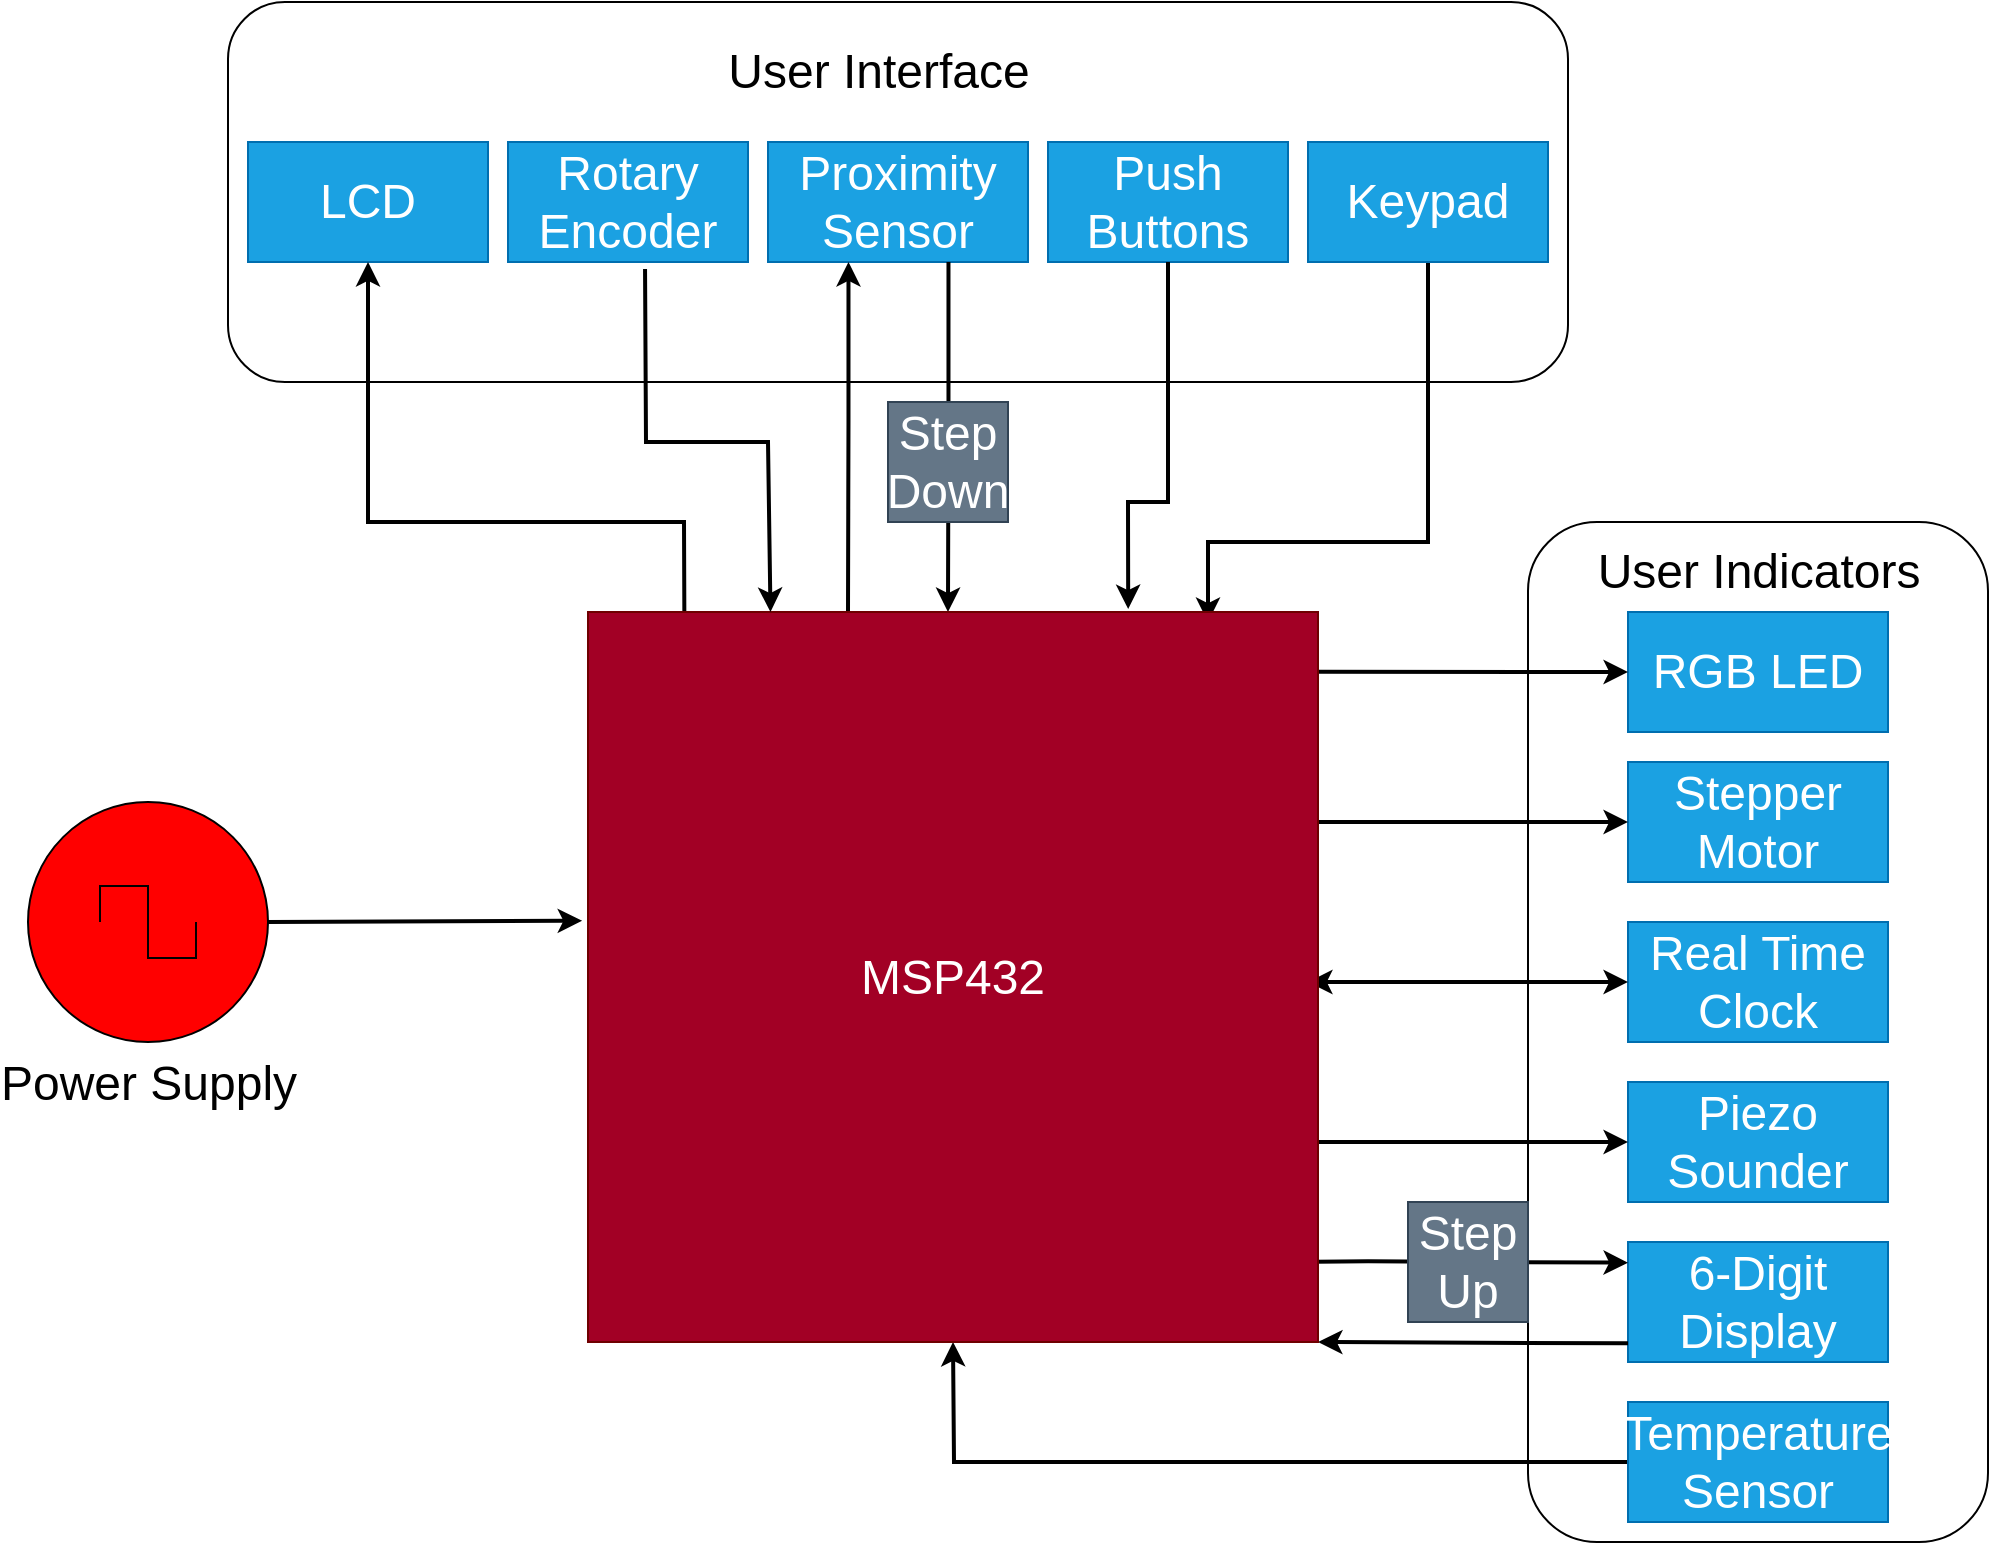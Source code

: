 <mxfile>
    <diagram id="COYzjHv4j4ajLcSenhO3" name="Page-1">
        <mxGraphModel dx="1086" dy="1156" grid="0" gridSize="10" guides="1" tooltips="1" connect="1" arrows="1" fold="1" page="1" pageScale="1" pageWidth="1100" pageHeight="850" background="#ffffff" math="0" shadow="0">
            <root>
                <mxCell id="0"/>
                <mxCell id="1" parent="0"/>
                <mxCell id="2" value="&lt;br&gt;&lt;font color=&quot;#000000&quot;&gt;&lt;br&gt;&lt;/font&gt;" style="rounded=1;whiteSpace=wrap;html=1;fillColor=none;strokeColor=#000000;" parent="1" vertex="1">
                    <mxGeometry x="200" y="20" width="670" height="190" as="geometry"/>
                </mxCell>
                <mxCell id="3" value="&lt;font style=&quot;font-size: 24px&quot;&gt;LCD&lt;/font&gt;" style="rounded=0;whiteSpace=wrap;html=1;strokeColor=#006EAF;fillColor=#1ba1e2;fontColor=#ffffff;" parent="1" vertex="1">
                    <mxGeometry x="210" y="90" width="120" height="60" as="geometry"/>
                </mxCell>
                <mxCell id="4" value="&lt;font style=&quot;font-size: 24px&quot;&gt;Rotary Encoder&lt;/font&gt;" style="rounded=0;whiteSpace=wrap;html=1;strokeColor=#006EAF;fillColor=#1ba1e2;fontColor=#ffffff;" parent="1" vertex="1">
                    <mxGeometry x="340" y="90" width="120" height="60" as="geometry"/>
                </mxCell>
                <mxCell id="5" value="&lt;font style=&quot;font-size: 24px&quot;&gt;Proximity Sensor&lt;/font&gt;" style="rounded=0;whiteSpace=wrap;html=1;strokeColor=#006EAF;fillColor=#1ba1e2;fontColor=#ffffff;" parent="1" vertex="1">
                    <mxGeometry x="470" y="90" width="130" height="60" as="geometry"/>
                </mxCell>
                <mxCell id="11" value="" style="endArrow=classic;html=1;fontSize=24;strokeColor=#000000;rounded=0;strokeWidth=2;exitX=0.132;exitY=0.004;exitDx=0;exitDy=0;exitPerimeter=0;" parent="1" source="13" target="3" edge="1">
                    <mxGeometry width="50" height="50" relative="1" as="geometry">
                        <mxPoint x="430" y="300" as="sourcePoint"/>
                        <mxPoint x="690" y="290" as="targetPoint"/>
                        <Array as="points">
                            <mxPoint x="428" y="280"/>
                            <mxPoint x="270" y="280"/>
                        </Array>
                    </mxGeometry>
                </mxCell>
                <mxCell id="18" value="User Interface" style="text;html=1;align=center;verticalAlign=middle;resizable=0;points=[];autosize=1;strokeColor=none;fillColor=none;fontSize=24;fontColor=#000000;" parent="1" vertex="1">
                    <mxGeometry x="440" y="40" width="170" height="30" as="geometry"/>
                </mxCell>
                <mxCell id="19" value="" style="rounded=1;whiteSpace=wrap;html=1;fontSize=24;fontColor=#000000;strokeColor=#000000;fillColor=none;" parent="1" vertex="1">
                    <mxGeometry x="850" y="280" width="230" height="510" as="geometry"/>
                </mxCell>
                <mxCell id="20" value="RGB LED" style="rounded=0;whiteSpace=wrap;html=1;fontSize=24;fontColor=#ffffff;strokeColor=#006EAF;fillColor=#1ba1e2;" parent="1" vertex="1">
                    <mxGeometry x="900" y="325" width="130" height="60" as="geometry"/>
                </mxCell>
                <mxCell id="21" value="Stepper Motor" style="rounded=0;whiteSpace=wrap;html=1;fontSize=24;fontColor=#ffffff;strokeColor=#006EAF;fillColor=#1ba1e2;" parent="1" vertex="1">
                    <mxGeometry x="900" y="400" width="130" height="60" as="geometry"/>
                </mxCell>
                <mxCell id="36" value="&lt;font style=&quot;font-size: 24px&quot;&gt;Real Time Clock&lt;/font&gt;" style="rounded=0;whiteSpace=wrap;html=1;strokeColor=#006EAF;fillColor=#1ba1e2;fontColor=#ffffff;" parent="1" vertex="1">
                    <mxGeometry x="900" y="480" width="130" height="60" as="geometry"/>
                </mxCell>
                <mxCell id="62" style="edgeStyle=none;rounded=0;html=1;exitX=1;exitY=0.5;exitDx=0;exitDy=0;exitPerimeter=0;entryX=-0.008;entryY=0.423;entryDx=0;entryDy=0;entryPerimeter=0;fontSize=15;fontColor=#000000;startArrow=none;startFill=0;strokeColor=#000000;strokeWidth=2;" parent="1" source="38" target="13" edge="1">
                    <mxGeometry relative="1" as="geometry"/>
                </mxCell>
                <mxCell id="38" value="&lt;font style=&quot;font-size: 24px&quot; color=&quot;#000000&quot;&gt;Power Supply&lt;/font&gt;" style="pointerEvents=1;verticalLabelPosition=bottom;shadow=0;dashed=0;align=center;html=1;verticalAlign=top;shape=mxgraph.electrical.signal_sources.source;aspect=fixed;points=[[0.5,0,0],[1,0.5,0],[0.5,1,0],[0,0.5,0]];elSignalType=square;fillColor=#FF0000;fontColor=#ffffff;strokeColor=#000000;" parent="1" vertex="1">
                    <mxGeometry x="100" y="420" width="120" height="120" as="geometry"/>
                </mxCell>
                <mxCell id="49" value="&lt;font style=&quot;font-size: 24px&quot;&gt;Piezo Sounder&lt;/font&gt;" style="rounded=0;whiteSpace=wrap;html=1;strokeColor=#006EAF;fillColor=#1ba1e2;fontColor=#ffffff;" parent="1" vertex="1">
                    <mxGeometry x="900" y="560" width="130" height="60" as="geometry"/>
                </mxCell>
                <mxCell id="50" style="edgeStyle=none;rounded=0;html=1;fontSize=15;fontColor=#000000;startArrow=none;startFill=0;strokeColor=#000000;strokeWidth=2;exitX=0.997;exitY=0.082;exitDx=0;exitDy=0;exitPerimeter=0;" parent="1" source="13" target="20" edge="1">
                    <mxGeometry relative="1" as="geometry">
                        <mxPoint x="740" y="360" as="sourcePoint"/>
                        <Array as="points"/>
                    </mxGeometry>
                </mxCell>
                <mxCell id="51" style="edgeStyle=none;rounded=0;html=1;fontSize=15;fontColor=#000000;startArrow=none;startFill=0;strokeColor=#000000;strokeWidth=2;" parent="1" target="21" edge="1">
                    <mxGeometry relative="1" as="geometry">
                        <Array as="points"/>
                        <mxPoint x="730" y="430" as="sourcePoint"/>
                    </mxGeometry>
                </mxCell>
                <mxCell id="53" style="edgeStyle=none;rounded=0;html=1;fontSize=15;fontColor=#000000;startArrow=classic;startFill=1;strokeColor=#000000;strokeWidth=2;" parent="1" target="36" edge="1">
                    <mxGeometry relative="1" as="geometry">
                        <mxPoint x="740" y="510" as="sourcePoint"/>
                        <Array as="points"/>
                    </mxGeometry>
                </mxCell>
                <mxCell id="54" value="&lt;font style=&quot;font-size: 24px&quot;&gt;6-Digit Display&lt;/font&gt;" style="rounded=0;whiteSpace=wrap;html=1;strokeColor=#006EAF;fillColor=#1ba1e2;fontColor=#ffffff;" parent="1" vertex="1">
                    <mxGeometry x="900" y="640" width="130" height="60" as="geometry"/>
                </mxCell>
                <mxCell id="59" style="edgeStyle=none;rounded=0;html=1;entryX=0;entryY=0.5;entryDx=0;entryDy=0;fontSize=15;fontColor=#000000;startArrow=none;startFill=0;strokeColor=#000000;strokeWidth=2;" parent="1" target="49" edge="1">
                    <mxGeometry relative="1" as="geometry">
                        <mxPoint x="740" y="590" as="sourcePoint"/>
                    </mxGeometry>
                </mxCell>
                <mxCell id="61" style="edgeStyle=none;rounded=0;html=1;exitX=0;exitY=0.5;exitDx=0;exitDy=0;fontSize=15;fontColor=#000000;startArrow=none;startFill=0;strokeColor=#000000;strokeWidth=2;entryX=0.5;entryY=1;entryDx=0;entryDy=0;" parent="1" source="60" target="13" edge="1">
                    <mxGeometry relative="1" as="geometry">
                        <Array as="points">
                            <mxPoint x="810" y="750"/>
                            <mxPoint x="563" y="750"/>
                        </Array>
                        <mxPoint x="750" y="750" as="targetPoint"/>
                    </mxGeometry>
                </mxCell>
                <mxCell id="60" value="&lt;font style=&quot;font-size: 24px&quot;&gt;Temperature Sensor&lt;/font&gt;" style="rounded=0;whiteSpace=wrap;html=1;strokeColor=#006EAF;fillColor=#1ba1e2;fontColor=#ffffff;" parent="1" vertex="1">
                    <mxGeometry x="900" y="720" width="130" height="60" as="geometry"/>
                </mxCell>
                <mxCell id="63" value="Push&lt;br&gt;Buttons" style="rounded=0;whiteSpace=wrap;html=1;fontSize=24;fontColor=#ffffff;strokeColor=#006EAF;fillColor=#1ba1e2;" vertex="1" parent="1">
                    <mxGeometry x="610" y="90" width="120" height="60" as="geometry"/>
                </mxCell>
                <mxCell id="68" value="" style="endArrow=none;html=1;rounded=0;fontSize=24;strokeColor=#000000;strokeWidth=2;startArrow=classic;startFill=1;exitX=0.424;exitY=0;exitDx=0;exitDy=0;exitPerimeter=0;entryX=0.5;entryY=1;entryDx=0;entryDy=0;endFill=0;" edge="1" parent="1">
                    <mxGeometry width="50" height="50" relative="1" as="geometry">
                        <mxPoint x="560.0" y="325" as="sourcePoint"/>
                        <mxPoint x="560.24" y="150" as="targetPoint"/>
                        <Array as="points">
                            <mxPoint x="560.24" y="230"/>
                        </Array>
                    </mxGeometry>
                </mxCell>
                <mxCell id="69" value="" style="endArrow=classic;html=1;rounded=0;fontSize=24;strokeColor=#000000;strokeWidth=2;startArrow=none;startFill=0;exitX=0.424;exitY=0;exitDx=0;exitDy=0;exitPerimeter=0;entryX=0.5;entryY=1;entryDx=0;entryDy=0;" edge="1" parent="1">
                    <mxGeometry width="50" height="50" relative="1" as="geometry">
                        <mxPoint x="510.0" y="325" as="sourcePoint"/>
                        <mxPoint x="510.24" y="150" as="targetPoint"/>
                        <Array as="points">
                            <mxPoint x="510.24" y="230"/>
                        </Array>
                    </mxGeometry>
                </mxCell>
                <mxCell id="67" value="Step Down" style="rounded=0;whiteSpace=wrap;html=1;fontSize=24;fillColor=#647687;fontColor=#ffffff;strokeColor=#314354;" vertex="1" parent="1">
                    <mxGeometry x="530" y="220" width="60" height="60" as="geometry"/>
                </mxCell>
                <mxCell id="70" style="edgeStyle=none;rounded=0;html=1;fontSize=15;fontColor=#000000;startArrow=none;startFill=0;strokeColor=#000000;strokeWidth=2;exitX=0.997;exitY=0.943;exitDx=0;exitDy=0;exitPerimeter=0;" edge="1" parent="1">
                    <mxGeometry relative="1" as="geometry">
                        <mxPoint x="743.905" y="649.865" as="sourcePoint"/>
                        <mxPoint x="900" y="650.337" as="targetPoint"/>
                        <Array as="points">
                            <mxPoint x="770" y="649.67"/>
                        </Array>
                    </mxGeometry>
                </mxCell>
                <mxCell id="71" style="edgeStyle=none;rounded=0;html=1;fontSize=15;fontColor=#000000;startArrow=classic;startFill=1;strokeColor=#000000;strokeWidth=2;endArrow=none;endFill=0;exitX=1;exitY=1;exitDx=0;exitDy=0;" edge="1" parent="1" source="13">
                    <mxGeometry relative="1" as="geometry">
                        <mxPoint x="740" y="691" as="sourcePoint"/>
                        <mxPoint x="900" y="690.667" as="targetPoint"/>
                        <Array as="points"/>
                    </mxGeometry>
                </mxCell>
                <mxCell id="66" value="Step Up" style="rounded=0;whiteSpace=wrap;html=1;fontSize=24;fillColor=#647687;fontColor=#ffffff;strokeColor=#314354;" vertex="1" parent="1">
                    <mxGeometry x="790" y="620" width="60" height="60" as="geometry"/>
                </mxCell>
                <object label="MSP" id="12">
                    <mxCell parent="0"/>
                </object>
                <mxCell id="32" style="edgeStyle=none;rounded=0;html=1;entryX=0.5;entryY=1;entryDx=0;entryDy=0;fontSize=24;fontColor=#000000;startArrow=classic;startFill=1;endArrow=none;endFill=0;strokeColor=#000000;strokeWidth=2;exitX=0.74;exitY=-0.004;exitDx=0;exitDy=0;exitPerimeter=0;" parent="12" source="13" edge="1">
                    <mxGeometry relative="1" as="geometry">
                        <Array as="points">
                            <mxPoint x="650" y="270"/>
                            <mxPoint x="660" y="270"/>
                            <mxPoint x="670" y="270"/>
                        </Array>
                        <mxPoint x="670" y="150" as="targetPoint"/>
                    </mxGeometry>
                </mxCell>
                <mxCell id="33" style="edgeStyle=none;rounded=0;html=1;entryX=0.5;entryY=1;entryDx=0;entryDy=0;fontSize=24;fontColor=#000000;startArrow=classic;startFill=1;endArrow=none;endFill=0;strokeColor=#000000;strokeWidth=2;" parent="12" target="29" edge="1">
                    <mxGeometry relative="1" as="geometry">
                        <Array as="points">
                            <mxPoint x="690" y="290"/>
                            <mxPoint x="800" y="290"/>
                        </Array>
                        <mxPoint x="690" y="330" as="sourcePoint"/>
                    </mxGeometry>
                </mxCell>
                <mxCell id="13" value="&lt;font style=&quot;font-size: 24px&quot;&gt;MSP432&lt;/font&gt;" style="whiteSpace=wrap;html=1;aspect=fixed;strokeColor=#6F0000;fillColor=#a20025;fontColor=#ffffff;" parent="12" vertex="1">
                    <mxGeometry x="380" y="325" width="365" height="365" as="geometry"/>
                </mxCell>
                <mxCell id="26" value="" style="endArrow=none;html=1;rounded=0;fontSize=24;strokeColor=#000000;strokeWidth=2;entryX=0.571;entryY=1.058;entryDx=0;entryDy=0;startArrow=classic;startFill=1;endFill=0;entryPerimeter=0;exitX=0.25;exitY=0;exitDx=0;exitDy=0;" parent="12" source="13" target="4" edge="1">
                    <mxGeometry width="50" height="50" relative="1" as="geometry">
                        <mxPoint x="490" y="310" as="sourcePoint"/>
                        <mxPoint x="520" y="120.0" as="targetPoint"/>
                        <Array as="points">
                            <mxPoint x="470" y="240"/>
                            <mxPoint x="409" y="240"/>
                        </Array>
                    </mxGeometry>
                </mxCell>
                <mxCell id="27" value="User Indicators" style="text;html=1;align=center;verticalAlign=middle;resizable=0;points=[];autosize=1;strokeColor=none;fillColor=none;fontSize=24;fontColor=#000000;" parent="12" vertex="1">
                    <mxGeometry x="875" y="290" width="180" height="30" as="geometry"/>
                </mxCell>
                <mxCell id="29" value="&lt;font style=&quot;font-size: 24px&quot;&gt;Keypad&lt;/font&gt;" style="rounded=0;whiteSpace=wrap;html=1;strokeColor=#006EAF;fillColor=#1ba1e2;fontColor=#ffffff;" parent="12" vertex="1">
                    <mxGeometry x="740" y="90" width="120" height="60" as="geometry"/>
                </mxCell>
            </root>
        </mxGraphModel>
    </diagram>
</mxfile>